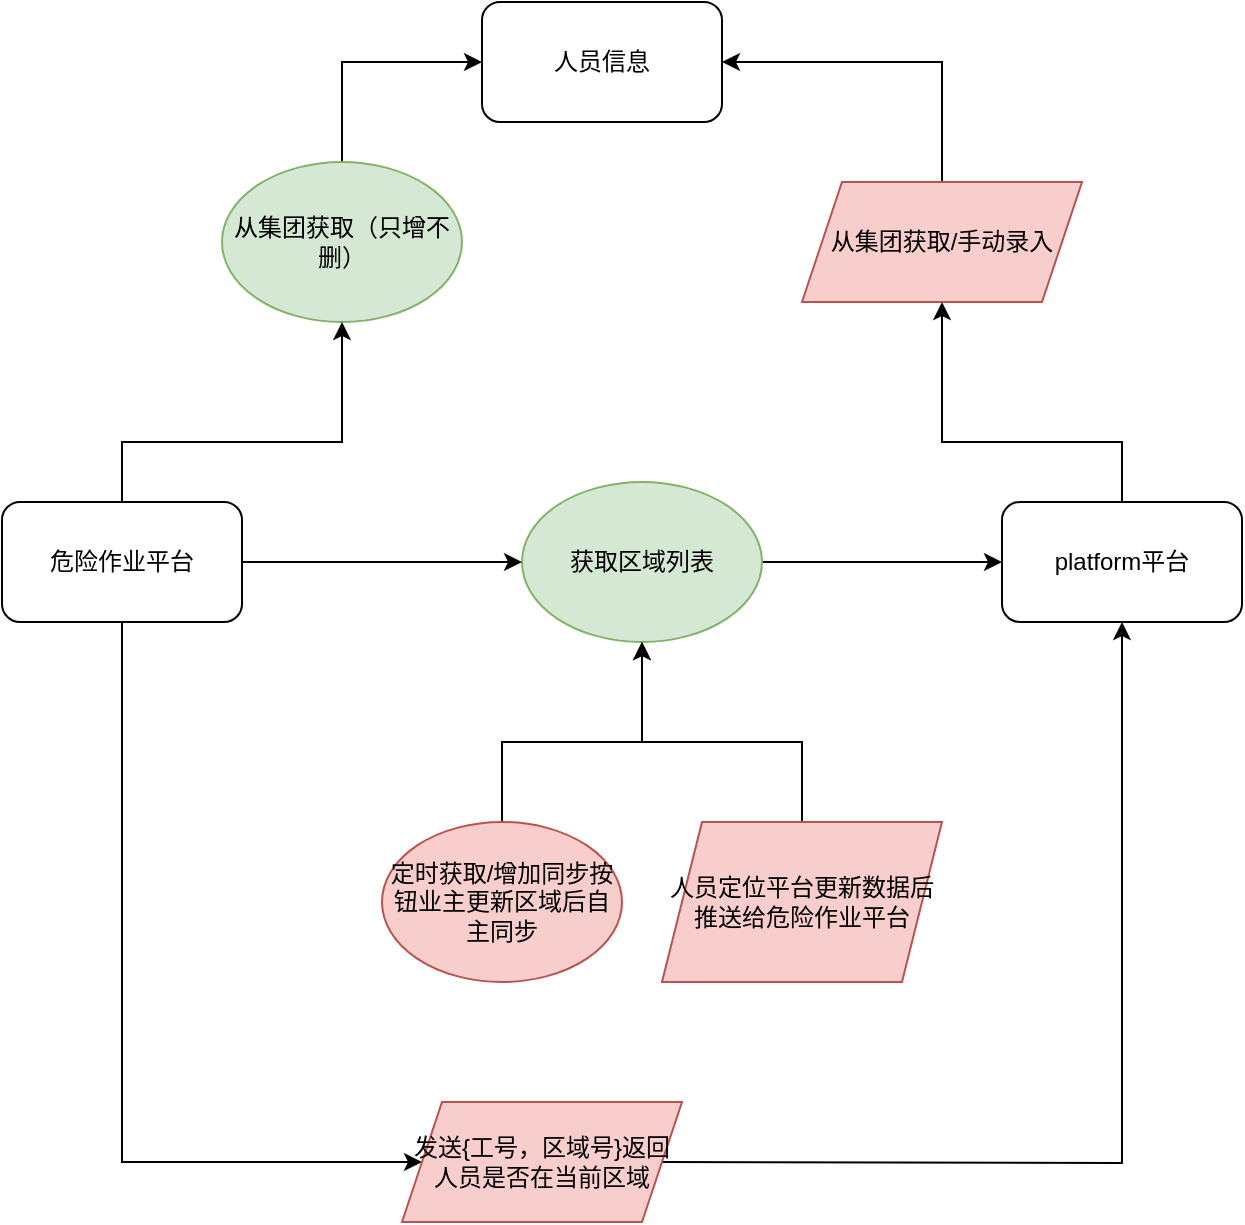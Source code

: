 <mxfile version="26.0.16">
  <diagram name="Page-1" id="74e2e168-ea6b-b213-b513-2b3c1d86103e">
    <mxGraphModel dx="1219" dy="1477" grid="1" gridSize="10" guides="1" tooltips="1" connect="1" arrows="1" fold="1" page="1" pageScale="1" pageWidth="1100" pageHeight="850" background="none" math="0" shadow="0">
      <root>
        <mxCell id="0" />
        <mxCell id="1" parent="0" />
        <mxCell id="KbZO4HD5PsFRp_cCTqLz-24" style="edgeStyle=orthogonalEdgeStyle;rounded=0;orthogonalLoop=1;jettySize=auto;html=1;exitX=0.5;exitY=0;exitDx=0;exitDy=0;entryX=0;entryY=0.5;entryDx=0;entryDy=0;" edge="1" parent="1" source="KbZO4HD5PsFRp_cCTqLz-18" target="KbZO4HD5PsFRp_cCTqLz-5">
          <mxGeometry relative="1" as="geometry" />
        </mxCell>
        <mxCell id="KbZO4HD5PsFRp_cCTqLz-18" value="从集团获取（只增不删）" style="ellipse;whiteSpace=wrap;html=1;fillColor=#d5e8d4;strokeColor=#82b366;" vertex="1" parent="1">
          <mxGeometry x="380" y="-90" width="120" height="80" as="geometry" />
        </mxCell>
        <mxCell id="KbZO4HD5PsFRp_cCTqLz-5" value="人员信息" style="rounded=1;whiteSpace=wrap;html=1;" vertex="1" parent="1">
          <mxGeometry x="510" y="-170" width="120" height="60" as="geometry" />
        </mxCell>
        <mxCell id="KbZO4HD5PsFRp_cCTqLz-23" style="edgeStyle=orthogonalEdgeStyle;rounded=0;orthogonalLoop=1;jettySize=auto;html=1;exitX=0.5;exitY=0;exitDx=0;exitDy=0;entryX=0.5;entryY=1;entryDx=0;entryDy=0;" edge="1" parent="1" source="KbZO4HD5PsFRp_cCTqLz-6" target="KbZO4HD5PsFRp_cCTqLz-18">
          <mxGeometry relative="1" as="geometry">
            <Array as="points">
              <mxPoint x="440" y="50" />
            </Array>
          </mxGeometry>
        </mxCell>
        <mxCell id="KbZO4HD5PsFRp_cCTqLz-40" style="edgeStyle=orthogonalEdgeStyle;rounded=0;orthogonalLoop=1;jettySize=auto;html=1;exitX=0.5;exitY=1;exitDx=0;exitDy=0;entryX=0;entryY=0.5;entryDx=0;entryDy=0;" edge="1" parent="1" source="KbZO4HD5PsFRp_cCTqLz-6">
          <mxGeometry relative="1" as="geometry">
            <mxPoint x="480.0" y="410" as="targetPoint" />
            <Array as="points">
              <mxPoint x="330" y="410" />
            </Array>
          </mxGeometry>
        </mxCell>
        <mxCell id="KbZO4HD5PsFRp_cCTqLz-6" value="危险作业平台" style="rounded=1;whiteSpace=wrap;html=1;" vertex="1" parent="1">
          <mxGeometry x="270" y="80" width="120" height="60" as="geometry" />
        </mxCell>
        <mxCell id="KbZO4HD5PsFRp_cCTqLz-25" style="edgeStyle=orthogonalEdgeStyle;rounded=0;orthogonalLoop=1;jettySize=auto;html=1;exitX=0.5;exitY=0;exitDx=0;exitDy=0;entryX=0.5;entryY=1;entryDx=0;entryDy=0;" edge="1" parent="1" source="KbZO4HD5PsFRp_cCTqLz-7">
          <mxGeometry relative="1" as="geometry">
            <mxPoint x="830" y="70" as="sourcePoint" />
            <mxPoint x="740" y="-20" as="targetPoint" />
            <Array as="points">
              <mxPoint x="830" y="50" />
              <mxPoint x="740" y="50" />
            </Array>
          </mxGeometry>
        </mxCell>
        <mxCell id="KbZO4HD5PsFRp_cCTqLz-7" value="platform平台" style="rounded=1;whiteSpace=wrap;html=1;" vertex="1" parent="1">
          <mxGeometry x="770" y="80" width="120" height="60" as="geometry" />
        </mxCell>
        <mxCell id="KbZO4HD5PsFRp_cCTqLz-26" style="edgeStyle=orthogonalEdgeStyle;rounded=0;orthogonalLoop=1;jettySize=auto;html=1;exitX=0.5;exitY=0;exitDx=0;exitDy=0;entryX=1;entryY=0.5;entryDx=0;entryDy=0;" edge="1" parent="1" source="KbZO4HD5PsFRp_cCTqLz-32" target="KbZO4HD5PsFRp_cCTqLz-5">
          <mxGeometry relative="1" as="geometry">
            <mxPoint x="740" y="-90" as="sourcePoint" />
          </mxGeometry>
        </mxCell>
        <mxCell id="KbZO4HD5PsFRp_cCTqLz-29" style="edgeStyle=orthogonalEdgeStyle;rounded=0;orthogonalLoop=1;jettySize=auto;html=1;exitX=1;exitY=0.5;exitDx=0;exitDy=0;entryX=0;entryY=0.5;entryDx=0;entryDy=0;" edge="1" parent="1" source="KbZO4HD5PsFRp_cCTqLz-27" target="KbZO4HD5PsFRp_cCTqLz-7">
          <mxGeometry relative="1" as="geometry" />
        </mxCell>
        <mxCell id="KbZO4HD5PsFRp_cCTqLz-27" value="获取区域列表" style="ellipse;whiteSpace=wrap;html=1;fillColor=#d5e8d4;strokeColor=#82b366;" vertex="1" parent="1">
          <mxGeometry x="530" y="70" width="120" height="80" as="geometry" />
        </mxCell>
        <mxCell id="KbZO4HD5PsFRp_cCTqLz-28" value="" style="endArrow=classic;html=1;rounded=0;exitX=1;exitY=0.5;exitDx=0;exitDy=0;entryX=0;entryY=0.5;entryDx=0;entryDy=0;" edge="1" parent="1" source="KbZO4HD5PsFRp_cCTqLz-6" target="KbZO4HD5PsFRp_cCTqLz-27">
          <mxGeometry width="50" height="50" relative="1" as="geometry">
            <mxPoint x="220" y="270" as="sourcePoint" />
            <mxPoint x="270" y="220" as="targetPoint" />
          </mxGeometry>
        </mxCell>
        <mxCell id="KbZO4HD5PsFRp_cCTqLz-32" value="从集团获取/手动录入" style="shape=parallelogram;perimeter=parallelogramPerimeter;whiteSpace=wrap;html=1;fixedSize=1;fillColor=#f8cecc;strokeColor=#b85450;" vertex="1" parent="1">
          <mxGeometry x="670" y="-80" width="140" height="60" as="geometry" />
        </mxCell>
        <mxCell id="KbZO4HD5PsFRp_cCTqLz-35" value="" style="edgeStyle=orthogonalEdgeStyle;rounded=0;orthogonalLoop=1;jettySize=auto;html=1;" edge="1" parent="1" source="KbZO4HD5PsFRp_cCTqLz-34" target="KbZO4HD5PsFRp_cCTqLz-27">
          <mxGeometry relative="1" as="geometry">
            <Array as="points">
              <mxPoint x="670" y="200" />
              <mxPoint x="590" y="200" />
            </Array>
          </mxGeometry>
        </mxCell>
        <mxCell id="KbZO4HD5PsFRp_cCTqLz-34" value="人员定位平台更新数据后推送给危险作业平台" style="shape=parallelogram;perimeter=parallelogramPerimeter;whiteSpace=wrap;html=1;fixedSize=1;fillColor=#f8cecc;strokeColor=#b85450;" vertex="1" parent="1">
          <mxGeometry x="600" y="240" width="140" height="80" as="geometry" />
        </mxCell>
        <mxCell id="KbZO4HD5PsFRp_cCTqLz-37" style="edgeStyle=orthogonalEdgeStyle;rounded=0;orthogonalLoop=1;jettySize=auto;html=1;exitX=0.5;exitY=0;exitDx=0;exitDy=0;entryX=0.5;entryY=1;entryDx=0;entryDy=0;" edge="1" parent="1" source="KbZO4HD5PsFRp_cCTqLz-36" target="KbZO4HD5PsFRp_cCTqLz-27">
          <mxGeometry relative="1" as="geometry">
            <Array as="points">
              <mxPoint x="520" y="200" />
              <mxPoint x="590" y="200" />
            </Array>
          </mxGeometry>
        </mxCell>
        <mxCell id="KbZO4HD5PsFRp_cCTqLz-36" value="定时获取/增加同步按钮业主更新区域后自主同步" style="ellipse;whiteSpace=wrap;html=1;fillColor=#f8cecc;strokeColor=#b85450;" vertex="1" parent="1">
          <mxGeometry x="460" y="240" width="120" height="80" as="geometry" />
        </mxCell>
        <mxCell id="KbZO4HD5PsFRp_cCTqLz-41" style="edgeStyle=orthogonalEdgeStyle;rounded=0;orthogonalLoop=1;jettySize=auto;html=1;exitX=1;exitY=0.5;exitDx=0;exitDy=0;entryX=0.5;entryY=1;entryDx=0;entryDy=0;" edge="1" parent="1" target="KbZO4HD5PsFRp_cCTqLz-7">
          <mxGeometry relative="1" as="geometry">
            <mxPoint x="600" y="410" as="sourcePoint" />
          </mxGeometry>
        </mxCell>
        <mxCell id="KbZO4HD5PsFRp_cCTqLz-49" value="发送{工号，区域号}返回人员是否在当前区域" style="shape=parallelogram;perimeter=parallelogramPerimeter;whiteSpace=wrap;html=1;fixedSize=1;fillColor=#f8cecc;strokeColor=#b85450;" vertex="1" parent="1">
          <mxGeometry x="470" y="380" width="140" height="60" as="geometry" />
        </mxCell>
      </root>
    </mxGraphModel>
  </diagram>
</mxfile>
